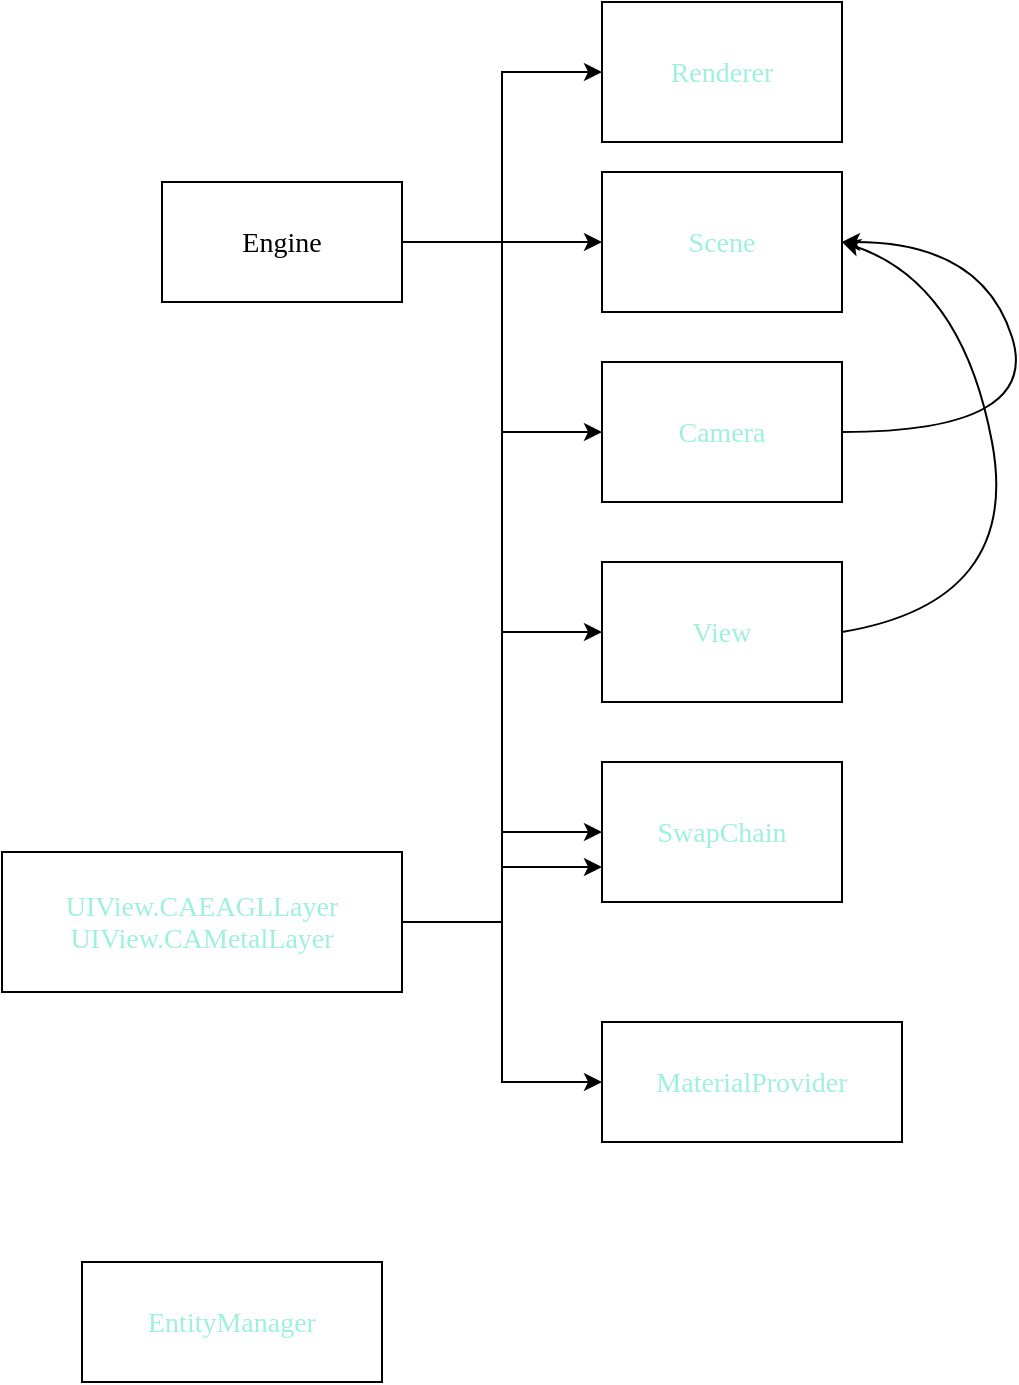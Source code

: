<mxfile version="15.9.4" type="github">
  <diagram id="8p1MpEMgbzei0WBGGq7L" name="Page-1">
    <mxGraphModel dx="1298" dy="841" grid="1" gridSize="10" guides="1" tooltips="1" connect="1" arrows="1" fold="1" page="1" pageScale="1" pageWidth="827" pageHeight="1169" math="0" shadow="0">
      <root>
        <mxCell id="0" />
        <mxCell id="1" parent="0" />
        <mxCell id="qo0kCloqR4czt9s2eRaA-3" value="" style="edgeStyle=orthogonalEdgeStyle;rounded=0;orthogonalLoop=1;jettySize=auto;html=1;fontColor=#000000;entryX=0;entryY=0.5;entryDx=0;entryDy=0;" edge="1" parent="1" source="qo0kCloqR4czt9s2eRaA-1" target="qo0kCloqR4czt9s2eRaA-2">
          <mxGeometry relative="1" as="geometry" />
        </mxCell>
        <mxCell id="qo0kCloqR4czt9s2eRaA-4" style="edgeStyle=orthogonalEdgeStyle;rounded=0;orthogonalLoop=1;jettySize=auto;html=1;fontColor=#000000;entryX=0;entryY=0.5;entryDx=0;entryDy=0;" edge="1" parent="1" source="qo0kCloqR4czt9s2eRaA-1" target="qo0kCloqR4czt9s2eRaA-5">
          <mxGeometry relative="1" as="geometry">
            <mxPoint x="570" y="280" as="targetPoint" />
          </mxGeometry>
        </mxCell>
        <mxCell id="qo0kCloqR4czt9s2eRaA-8" style="edgeStyle=orthogonalEdgeStyle;rounded=0;orthogonalLoop=1;jettySize=auto;html=1;entryX=0;entryY=0.5;entryDx=0;entryDy=0;fontColor=#000000;" edge="1" parent="1" source="qo0kCloqR4czt9s2eRaA-1" target="qo0kCloqR4czt9s2eRaA-7">
          <mxGeometry relative="1" as="geometry" />
        </mxCell>
        <mxCell id="qo0kCloqR4czt9s2eRaA-9" style="edgeStyle=orthogonalEdgeStyle;rounded=0;orthogonalLoop=1;jettySize=auto;html=1;entryX=0;entryY=0.5;entryDx=0;entryDy=0;fontColor=#000000;" edge="1" parent="1" source="qo0kCloqR4czt9s2eRaA-1" target="qo0kCloqR4czt9s2eRaA-6">
          <mxGeometry relative="1" as="geometry" />
        </mxCell>
        <mxCell id="qo0kCloqR4czt9s2eRaA-15" style="edgeStyle=orthogonalEdgeStyle;rounded=0;orthogonalLoop=1;jettySize=auto;html=1;entryX=0;entryY=0.5;entryDx=0;entryDy=0;fontColor=#000000;" edge="1" parent="1" source="qo0kCloqR4czt9s2eRaA-1" target="qo0kCloqR4czt9s2eRaA-14">
          <mxGeometry relative="1" as="geometry" />
        </mxCell>
        <mxCell id="qo0kCloqR4czt9s2eRaA-19" style="edgeStyle=orthogonalEdgeStyle;rounded=0;orthogonalLoop=1;jettySize=auto;html=1;entryX=0;entryY=0.5;entryDx=0;entryDy=0;fontColor=#9EF1DD;" edge="1" parent="1" source="qo0kCloqR4czt9s2eRaA-1" target="qo0kCloqR4czt9s2eRaA-18">
          <mxGeometry relative="1" as="geometry" />
        </mxCell>
        <mxCell id="qo0kCloqR4czt9s2eRaA-1" value="&lt;p class=&quot;p1&quot; style=&quot;margin: 0px; font-stretch: normal; font-size: 14px; line-height: normal; font-family: menlo;&quot;&gt;Engine&lt;/p&gt;" style="whiteSpace=wrap;html=1;strokeColor=#000000;fontColor=#000000;labelBackgroundColor=default;" vertex="1" parent="1">
          <mxGeometry x="340" y="250" width="120" height="60" as="geometry" />
        </mxCell>
        <mxCell id="qo0kCloqR4czt9s2eRaA-2" value="&lt;p class=&quot;p1&quot; style=&quot;margin: 0px; font-stretch: normal; font-size: 14px; line-height: normal; font-family: menlo; color: rgb(158, 241, 221);&quot;&gt;Renderer&lt;/p&gt;" style="whiteSpace=wrap;html=1;strokeColor=#000000;fontColor=#000000;labelBackgroundColor=default;" vertex="1" parent="1">
          <mxGeometry x="560" y="160" width="120" height="70" as="geometry" />
        </mxCell>
        <mxCell id="qo0kCloqR4czt9s2eRaA-5" value="&lt;p class=&quot;p1&quot; style=&quot;margin: 0px; font-stretch: normal; font-size: 14px; line-height: normal; font-family: menlo; color: rgb(158, 241, 221);&quot;&gt;Scene&lt;/p&gt;" style="whiteSpace=wrap;html=1;strokeColor=#000000;fontColor=#000000;labelBackgroundColor=#FFFFFF;" vertex="1" parent="1">
          <mxGeometry x="560" y="245" width="120" height="70" as="geometry" />
        </mxCell>
        <mxCell id="qo0kCloqR4czt9s2eRaA-6" value="&lt;p class=&quot;p1&quot; style=&quot;margin: 0px; font-stretch: normal; font-size: 14px; line-height: normal; font-family: menlo; color: rgb(158, 241, 221);&quot;&gt;View&lt;/p&gt;" style="whiteSpace=wrap;html=1;strokeColor=#000000;fontColor=#000000;labelBackgroundColor=#FFFFFF;" vertex="1" parent="1">
          <mxGeometry x="560" y="440" width="120" height="70" as="geometry" />
        </mxCell>
        <mxCell id="qo0kCloqR4czt9s2eRaA-7" value="&lt;p class=&quot;p1&quot; style=&quot;margin: 0px; font-stretch: normal; font-size: 14px; line-height: normal; font-family: menlo; color: rgb(158, 241, 221);&quot;&gt;Camera&lt;/p&gt;" style="whiteSpace=wrap;html=1;strokeColor=#000000;fontColor=#000000;labelBackgroundColor=#FFFFFF;" vertex="1" parent="1">
          <mxGeometry x="560" y="340" width="120" height="70" as="geometry" />
        </mxCell>
        <mxCell id="qo0kCloqR4czt9s2eRaA-11" value="" style="curved=1;endArrow=classic;html=1;rounded=0;fontColor=#000000;exitX=1;exitY=0.5;exitDx=0;exitDy=0;entryX=1;entryY=0.5;entryDx=0;entryDy=0;" edge="1" parent="1" source="qo0kCloqR4czt9s2eRaA-6" target="qo0kCloqR4czt9s2eRaA-5">
          <mxGeometry width="50" height="50" relative="1" as="geometry">
            <mxPoint x="730" y="510" as="sourcePoint" />
            <mxPoint x="780" y="460" as="targetPoint" />
            <Array as="points">
              <mxPoint x="770" y="460" />
              <mxPoint x="740" y="300" />
            </Array>
          </mxGeometry>
        </mxCell>
        <mxCell id="qo0kCloqR4czt9s2eRaA-13" value="" style="curved=1;endArrow=classic;html=1;rounded=0;fontColor=#000000;exitX=1;exitY=0.5;exitDx=0;exitDy=0;entryX=1;entryY=0.5;entryDx=0;entryDy=0;" edge="1" parent="1" source="qo0kCloqR4czt9s2eRaA-7" target="qo0kCloqR4czt9s2eRaA-5">
          <mxGeometry width="50" height="50" relative="1" as="geometry">
            <mxPoint x="780" y="390" as="sourcePoint" />
            <mxPoint x="830" y="340" as="targetPoint" />
            <Array as="points">
              <mxPoint x="780" y="375" />
              <mxPoint x="750" y="280" />
            </Array>
          </mxGeometry>
        </mxCell>
        <mxCell id="qo0kCloqR4czt9s2eRaA-14" value="&lt;p class=&quot;p1&quot; style=&quot;margin: 0px; font-stretch: normal; font-size: 14px; line-height: normal; font-family: menlo; color: rgb(158, 241, 221);&quot;&gt;SwapChain&lt;/p&gt;" style="whiteSpace=wrap;html=1;strokeColor=#000000;fontColor=#000000;labelBackgroundColor=#FFFFFF;" vertex="1" parent="1">
          <mxGeometry x="560" y="540" width="120" height="70" as="geometry" />
        </mxCell>
        <mxCell id="qo0kCloqR4czt9s2eRaA-17" style="edgeStyle=orthogonalEdgeStyle;rounded=0;orthogonalLoop=1;jettySize=auto;html=1;entryX=0;entryY=0.75;entryDx=0;entryDy=0;fontColor=#9EF1DD;" edge="1" parent="1" source="qo0kCloqR4czt9s2eRaA-16" target="qo0kCloqR4czt9s2eRaA-14">
          <mxGeometry relative="1" as="geometry" />
        </mxCell>
        <mxCell id="qo0kCloqR4czt9s2eRaA-16" value="&lt;p class=&quot;p1&quot; style=&quot;margin: 0px ; font-stretch: normal ; font-size: 14px ; line-height: normal ; font-family: &amp;quot;menlo&amp;quot;&quot;&gt;&lt;font&gt;UIView.&lt;/font&gt;&lt;span style=&quot;font-family: menlo;&quot;&gt;CAEAGLLayer&lt;/span&gt;&lt;/p&gt;&lt;p class=&quot;p1&quot; style=&quot;margin: 0px ; font-stretch: normal ; font-size: 14px ; line-height: normal ; font-family: &amp;quot;menlo&amp;quot;&quot;&gt;&lt;span style=&quot;&quot;&gt;UIView.&lt;/span&gt;&lt;span style=&quot;&quot;&gt;CAMetalLayer&lt;/span&gt;&lt;font&gt;&lt;span style=&quot;font-family: &amp;quot;menlo&amp;quot;&quot;&gt;&lt;br&gt;&lt;/span&gt;&lt;/font&gt;&lt;/p&gt;" style="whiteSpace=wrap;html=1;strokeColor=#000000;fontColor=#9EF1DD;labelBackgroundColor=#FFFFFF;" vertex="1" parent="1">
          <mxGeometry x="260" y="585" width="200" height="70" as="geometry" />
        </mxCell>
        <mxCell id="qo0kCloqR4czt9s2eRaA-18" value="&lt;p class=&quot;p1&quot; style=&quot;margin: 0px; font-stretch: normal; font-size: 14px; line-height: normal; font-family: menlo;&quot;&gt;MaterialProvider&lt;/p&gt;" style="whiteSpace=wrap;html=1;labelBackgroundColor=#FFFFFF;fontColor=#9EF1DD;strokeColor=#000000;" vertex="1" parent="1">
          <mxGeometry x="560" y="670" width="150" height="60" as="geometry" />
        </mxCell>
        <mxCell id="qo0kCloqR4czt9s2eRaA-20" value="&lt;p class=&quot;p1&quot; style=&quot;margin: 0px; font-stretch: normal; font-size: 14px; line-height: normal; font-family: menlo;&quot;&gt;EntityManager&lt;/p&gt;" style="whiteSpace=wrap;html=1;labelBackgroundColor=#FFFFFF;fontColor=#9EF1DD;strokeColor=#000000;" vertex="1" parent="1">
          <mxGeometry x="300" y="790" width="150" height="60" as="geometry" />
        </mxCell>
      </root>
    </mxGraphModel>
  </diagram>
</mxfile>
